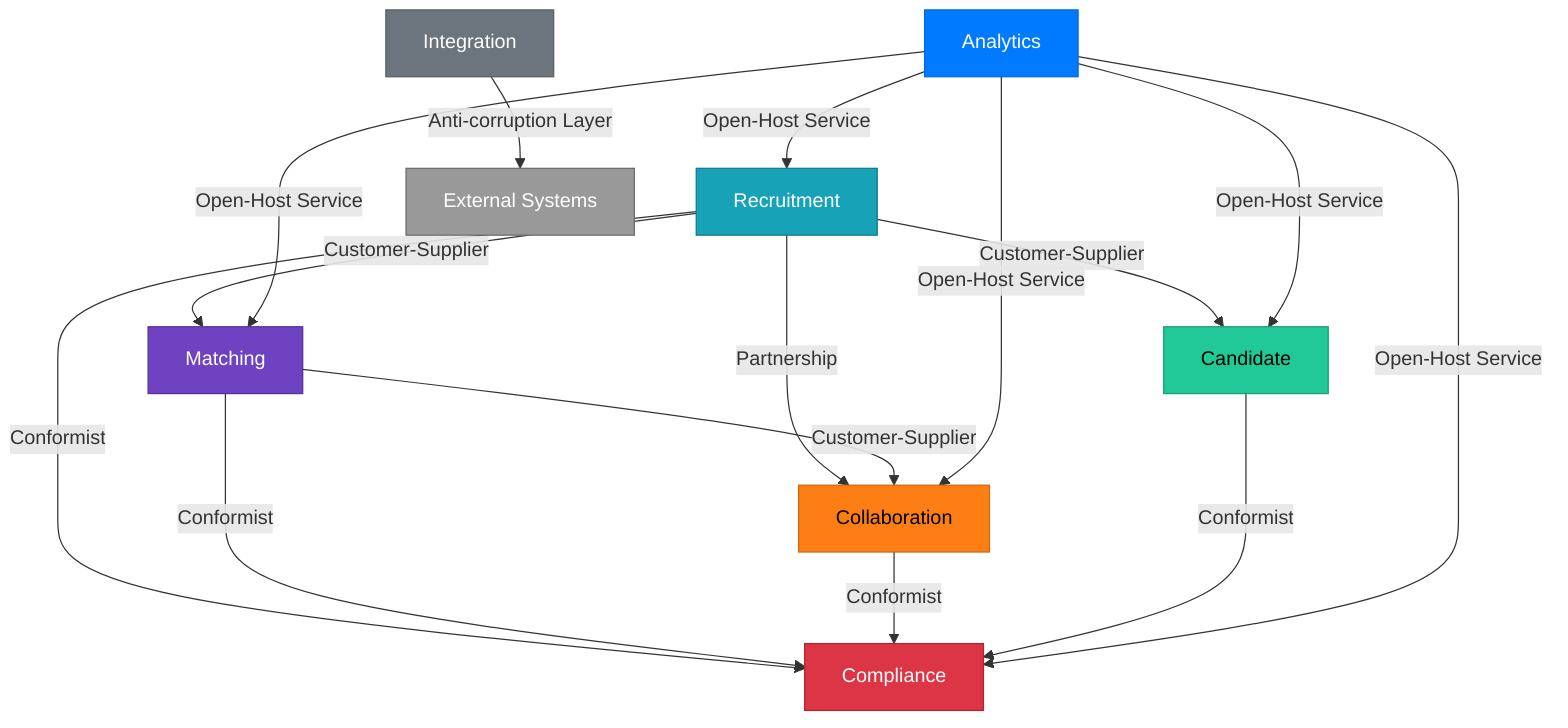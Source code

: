 graph TD
    Recruitment --> |Customer-Supplier| Matching
    Recruitment --> |Partnership| Collaboration
    Recruitment --> |Conformist| Compliance
    Recruitment --> |Customer-Supplier| Candidate
    
    Matching --> |Customer-Supplier| Collaboration
    Matching --> |Conformist| Compliance
    
    Collaboration --> |Conformist| Compliance
    
    Candidate --> |Conformist| Compliance
    
    Integration --> |Anti-corruption Layer| ExternalSystems[External Systems]
    
    Analytics --> |Open-Host Service| Recruitment
    Analytics --> |Open-Host Service| Matching
    Analytics --> |Open-Host Service| Collaboration
    Analytics --> |Open-Host Service| Compliance
    Analytics --> |Open-Host Service| Candidate
    
    style Recruitment fill:#17a2b8,stroke:#117a8b,color:#ffffff
    style Matching fill:#6f42c1,stroke:#553098,color:#ffffff
    style Collaboration fill:#fd7e14,stroke:#c96a11,color:#000000
    style Compliance fill:#dc3545,stroke:#bd2130,color:#ffffff
    style Candidate fill:#20c997,stroke:#199d76,color:#000000
    style Integration fill:#6c757d,stroke:#565e64,color:#ffffff
    style Analytics fill:#007bff,stroke:#0069d9,color:#ffffff
    style ExternalSystems fill:#999999,stroke:#6b6b6b,color:#ffffff